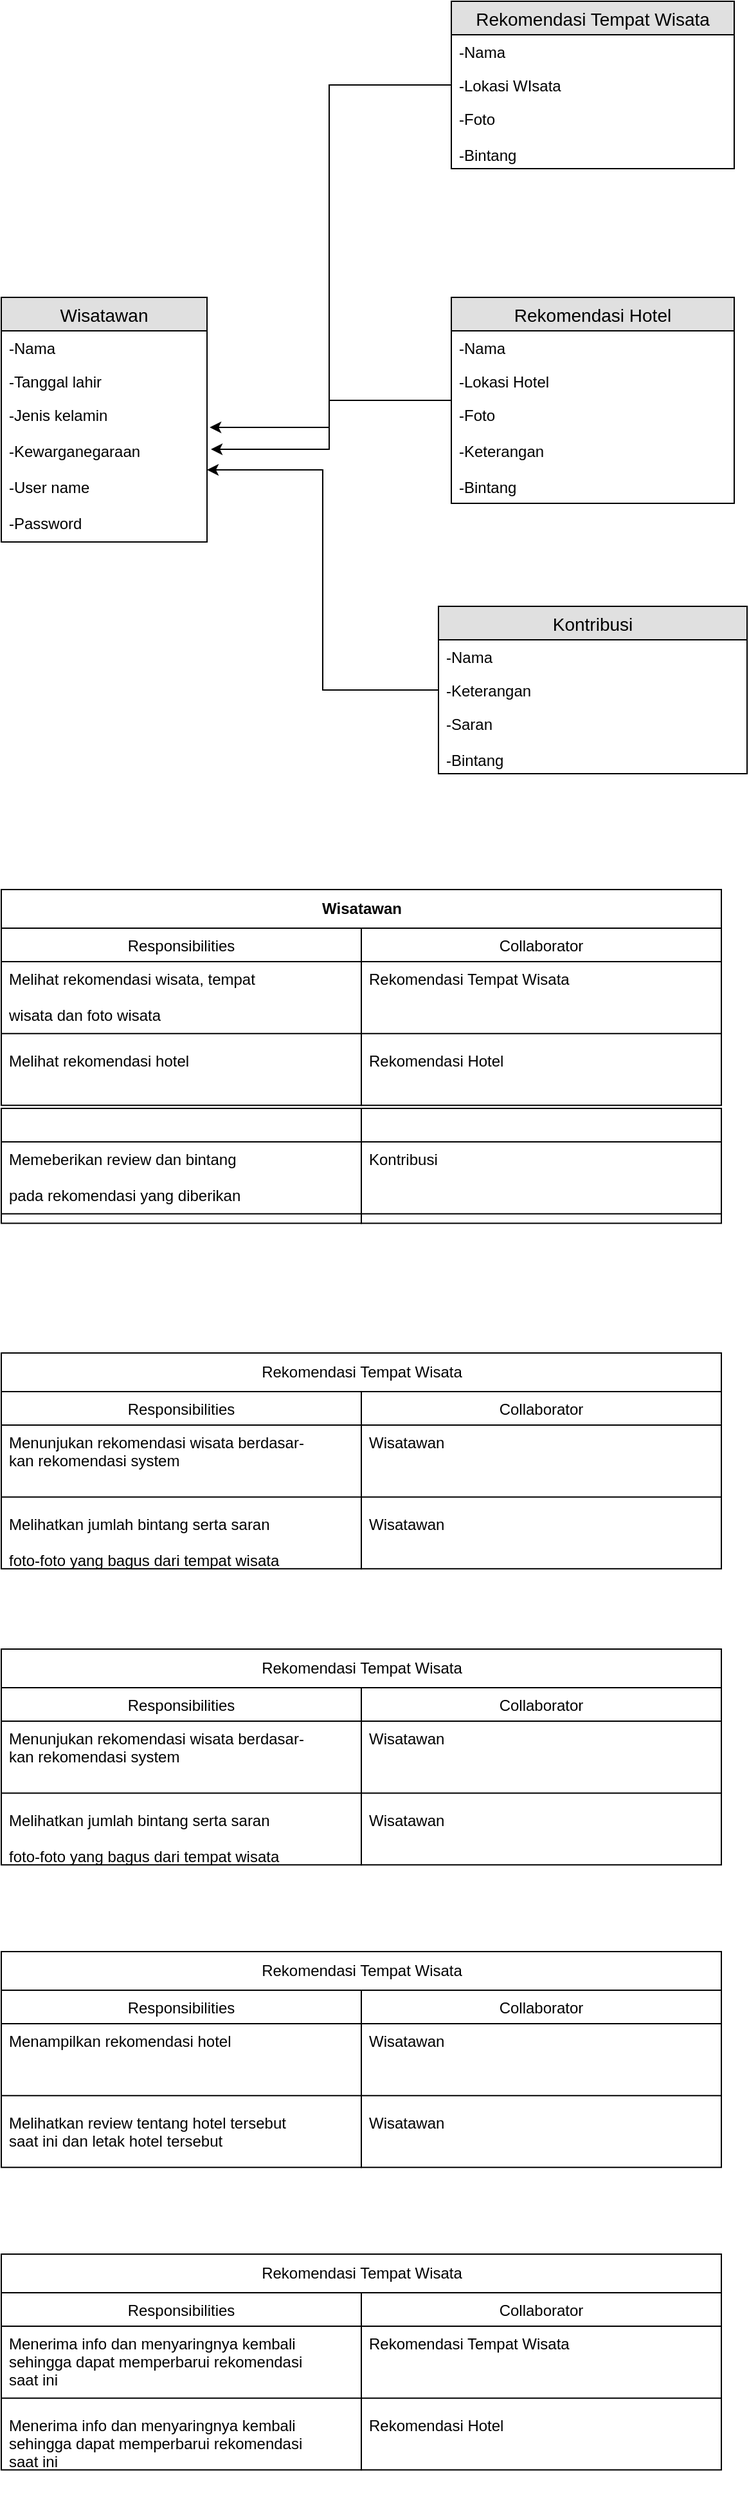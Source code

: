 <mxfile version="12.6.5" type="device"><diagram id="_ZLCtYoeB5a7_zGD_wdm" name="Page-1"><mxGraphModel dx="650" dy="774" grid="1" gridSize="10" guides="1" tooltips="1" connect="1" arrows="1" fold="1" page="1" pageScale="1" pageWidth="850" pageHeight="1100" math="0" shadow="0"><root><mxCell id="0"/><mxCell id="1" parent="0"/><mxCell id="4FkBkGCINVZiPCPZkKYe-1" value="Wisatawan" style="swimlane;fontStyle=0;childLayout=stackLayout;horizontal=1;startSize=26;fillColor=#e0e0e0;horizontalStack=0;resizeParent=1;resizeParentMax=0;resizeLast=0;collapsible=1;marginBottom=0;swimlaneFillColor=#ffffff;align=center;fontSize=14;" vertex="1" parent="1"><mxGeometry x="30" y="270" width="160" height="190" as="geometry"/></mxCell><mxCell id="4FkBkGCINVZiPCPZkKYe-2" value="-Nama&#xA;" style="text;strokeColor=none;fillColor=none;spacingLeft=4;spacingRight=4;overflow=hidden;rotatable=0;points=[[0,0.5],[1,0.5]];portConstraint=eastwest;fontSize=12;" vertex="1" parent="4FkBkGCINVZiPCPZkKYe-1"><mxGeometry y="26" width="160" height="26" as="geometry"/></mxCell><mxCell id="4FkBkGCINVZiPCPZkKYe-3" value="-Tanggal lahir" style="text;strokeColor=none;fillColor=none;spacingLeft=4;spacingRight=4;overflow=hidden;rotatable=0;points=[[0,0.5],[1,0.5]];portConstraint=eastwest;fontSize=12;" vertex="1" parent="4FkBkGCINVZiPCPZkKYe-1"><mxGeometry y="52" width="160" height="26" as="geometry"/></mxCell><mxCell id="4FkBkGCINVZiPCPZkKYe-4" value="-Jenis kelamin&#xA;&#xA;-Kewarganegaraan&#xA;&#xA;-User name&#xA;&#xA;-Password&#xA;" style="text;strokeColor=none;fillColor=none;spacingLeft=4;spacingRight=4;overflow=hidden;rotatable=0;points=[[0,0.5],[1,0.5]];portConstraint=eastwest;fontSize=12;" vertex="1" parent="4FkBkGCINVZiPCPZkKYe-1"><mxGeometry y="78" width="160" height="112" as="geometry"/></mxCell><mxCell id="4FkBkGCINVZiPCPZkKYe-5" value="Rekomendasi Tempat Wisata" style="swimlane;fontStyle=0;childLayout=stackLayout;horizontal=1;startSize=26;fillColor=#e0e0e0;horizontalStack=0;resizeParent=1;resizeParentMax=0;resizeLast=0;collapsible=1;marginBottom=0;swimlaneFillColor=#ffffff;align=center;fontSize=14;" vertex="1" parent="1"><mxGeometry x="380" y="40" width="220" height="130" as="geometry"/></mxCell><mxCell id="4FkBkGCINVZiPCPZkKYe-6" value="-Nama&#xA;" style="text;strokeColor=none;fillColor=none;spacingLeft=4;spacingRight=4;overflow=hidden;rotatable=0;points=[[0,0.5],[1,0.5]];portConstraint=eastwest;fontSize=12;" vertex="1" parent="4FkBkGCINVZiPCPZkKYe-5"><mxGeometry y="26" width="220" height="26" as="geometry"/></mxCell><mxCell id="4FkBkGCINVZiPCPZkKYe-7" value="-Lokasi WIsata" style="text;strokeColor=none;fillColor=none;spacingLeft=4;spacingRight=4;overflow=hidden;rotatable=0;points=[[0,0.5],[1,0.5]];portConstraint=eastwest;fontSize=12;" vertex="1" parent="4FkBkGCINVZiPCPZkKYe-5"><mxGeometry y="52" width="220" height="26" as="geometry"/></mxCell><mxCell id="4FkBkGCINVZiPCPZkKYe-8" value="-Foto&#xA;&#xA;-Bintang" style="text;strokeColor=none;fillColor=none;spacingLeft=4;spacingRight=4;overflow=hidden;rotatable=0;points=[[0,0.5],[1,0.5]];portConstraint=eastwest;fontSize=12;" vertex="1" parent="4FkBkGCINVZiPCPZkKYe-5"><mxGeometry y="78" width="220" height="52" as="geometry"/></mxCell><mxCell id="4FkBkGCINVZiPCPZkKYe-20" style="edgeStyle=orthogonalEdgeStyle;rounded=0;orthogonalLoop=1;jettySize=auto;html=1;entryX=1.019;entryY=0.357;entryDx=0;entryDy=0;entryPerimeter=0;" edge="1" parent="1" source="4FkBkGCINVZiPCPZkKYe-9" target="4FkBkGCINVZiPCPZkKYe-4"><mxGeometry relative="1" as="geometry"/></mxCell><mxCell id="4FkBkGCINVZiPCPZkKYe-9" value="Rekomendasi Hotel" style="swimlane;fontStyle=0;childLayout=stackLayout;horizontal=1;startSize=26;fillColor=#e0e0e0;horizontalStack=0;resizeParent=1;resizeParentMax=0;resizeLast=0;collapsible=1;marginBottom=0;swimlaneFillColor=#ffffff;align=center;fontSize=14;" vertex="1" parent="1"><mxGeometry x="380" y="270" width="220" height="160" as="geometry"/></mxCell><mxCell id="4FkBkGCINVZiPCPZkKYe-10" value="-Nama&#xA;" style="text;strokeColor=none;fillColor=none;spacingLeft=4;spacingRight=4;overflow=hidden;rotatable=0;points=[[0,0.5],[1,0.5]];portConstraint=eastwest;fontSize=12;" vertex="1" parent="4FkBkGCINVZiPCPZkKYe-9"><mxGeometry y="26" width="220" height="26" as="geometry"/></mxCell><mxCell id="4FkBkGCINVZiPCPZkKYe-11" value="-Lokasi Hotel" style="text;strokeColor=none;fillColor=none;spacingLeft=4;spacingRight=4;overflow=hidden;rotatable=0;points=[[0,0.5],[1,0.5]];portConstraint=eastwest;fontSize=12;" vertex="1" parent="4FkBkGCINVZiPCPZkKYe-9"><mxGeometry y="52" width="220" height="26" as="geometry"/></mxCell><mxCell id="4FkBkGCINVZiPCPZkKYe-12" value="-Foto&#xA;&#xA;-Keterangan&#xA;&#xA;-Bintang" style="text;strokeColor=none;fillColor=none;spacingLeft=4;spacingRight=4;overflow=hidden;rotatable=0;points=[[0,0.5],[1,0.5]];portConstraint=eastwest;fontSize=12;" vertex="1" parent="4FkBkGCINVZiPCPZkKYe-9"><mxGeometry y="78" width="220" height="82" as="geometry"/></mxCell><mxCell id="4FkBkGCINVZiPCPZkKYe-13" value="Kontribusi" style="swimlane;fontStyle=0;childLayout=stackLayout;horizontal=1;startSize=26;fillColor=#e0e0e0;horizontalStack=0;resizeParent=1;resizeParentMax=0;resizeLast=0;collapsible=1;marginBottom=0;swimlaneFillColor=#ffffff;align=center;fontSize=14;" vertex="1" parent="1"><mxGeometry x="370" y="510" width="240" height="130" as="geometry"/></mxCell><mxCell id="4FkBkGCINVZiPCPZkKYe-14" value="-Nama&#xA;" style="text;strokeColor=none;fillColor=none;spacingLeft=4;spacingRight=4;overflow=hidden;rotatable=0;points=[[0,0.5],[1,0.5]];portConstraint=eastwest;fontSize=12;" vertex="1" parent="4FkBkGCINVZiPCPZkKYe-13"><mxGeometry y="26" width="240" height="26" as="geometry"/></mxCell><mxCell id="4FkBkGCINVZiPCPZkKYe-15" value="-Keterangan" style="text;strokeColor=none;fillColor=none;spacingLeft=4;spacingRight=4;overflow=hidden;rotatable=0;points=[[0,0.5],[1,0.5]];portConstraint=eastwest;fontSize=12;" vertex="1" parent="4FkBkGCINVZiPCPZkKYe-13"><mxGeometry y="52" width="240" height="26" as="geometry"/></mxCell><mxCell id="4FkBkGCINVZiPCPZkKYe-16" value="-Saran&#xA;&#xA;-Bintang&#xA;" style="text;strokeColor=none;fillColor=none;spacingLeft=4;spacingRight=4;overflow=hidden;rotatable=0;points=[[0,0.5],[1,0.5]];portConstraint=eastwest;fontSize=12;" vertex="1" parent="4FkBkGCINVZiPCPZkKYe-13"><mxGeometry y="78" width="240" height="52" as="geometry"/></mxCell><mxCell id="4FkBkGCINVZiPCPZkKYe-19" style="edgeStyle=orthogonalEdgeStyle;rounded=0;orthogonalLoop=1;jettySize=auto;html=1;exitX=0;exitY=0.5;exitDx=0;exitDy=0;entryX=1.013;entryY=0.205;entryDx=0;entryDy=0;entryPerimeter=0;" edge="1" parent="1" source="4FkBkGCINVZiPCPZkKYe-7" target="4FkBkGCINVZiPCPZkKYe-4"><mxGeometry relative="1" as="geometry"><mxPoint x="260" y="320" as="targetPoint"/></mxGeometry></mxCell><mxCell id="4FkBkGCINVZiPCPZkKYe-21" style="edgeStyle=orthogonalEdgeStyle;rounded=0;orthogonalLoop=1;jettySize=auto;html=1;" edge="1" parent="1" source="4FkBkGCINVZiPCPZkKYe-15" target="4FkBkGCINVZiPCPZkKYe-4"><mxGeometry relative="1" as="geometry"><mxPoint x="280" y="410" as="targetPoint"/></mxGeometry></mxCell><mxCell id="4FkBkGCINVZiPCPZkKYe-76" value="" style="group" vertex="1" connectable="0" parent="1"><mxGeometry x="30" y="730" width="560" height="330" as="geometry"/></mxCell><mxCell id="4FkBkGCINVZiPCPZkKYe-75" value="" style="group" vertex="1" connectable="0" parent="4FkBkGCINVZiPCPZkKYe-76"><mxGeometry width="560" height="330" as="geometry"/></mxCell><mxCell id="4FkBkGCINVZiPCPZkKYe-74" value="" style="group" vertex="1" connectable="0" parent="4FkBkGCINVZiPCPZkKYe-75"><mxGeometry width="560" height="330" as="geometry"/></mxCell><mxCell id="4FkBkGCINVZiPCPZkKYe-63" value="" style="group" vertex="1" connectable="0" parent="4FkBkGCINVZiPCPZkKYe-74"><mxGeometry y="30" width="560" height="160" as="geometry"/></mxCell><mxCell id="4FkBkGCINVZiPCPZkKYe-51" value="Responsibilities" style="swimlane;fontStyle=0;align=center;verticalAlign=top;childLayout=stackLayout;horizontal=1;startSize=26;horizontalStack=0;resizeParent=1;resizeParentMax=0;resizeLast=0;collapsible=1;marginBottom=0;" vertex="1" parent="4FkBkGCINVZiPCPZkKYe-63"><mxGeometry width="280" height="137.628" as="geometry"/></mxCell><mxCell id="4FkBkGCINVZiPCPZkKYe-52" value="Melihat rekomendasi wisata, tempat &#xA;&#xA;wisata dan foto wisata&#xA;" style="text;strokeColor=none;fillColor=none;align=left;verticalAlign=top;spacingLeft=4;spacingRight=4;overflow=hidden;rotatable=0;points=[[0,0.5],[1,0.5]];portConstraint=eastwest;" vertex="1" parent="4FkBkGCINVZiPCPZkKYe-51"><mxGeometry y="26" width="280" height="48.372" as="geometry"/></mxCell><mxCell id="4FkBkGCINVZiPCPZkKYe-53" value="" style="line;strokeWidth=1;fillColor=none;align=left;verticalAlign=middle;spacingTop=-1;spacingLeft=3;spacingRight=3;rotatable=0;labelPosition=right;points=[];portConstraint=eastwest;" vertex="1" parent="4FkBkGCINVZiPCPZkKYe-51"><mxGeometry y="74.372" width="280" height="14.884" as="geometry"/></mxCell><mxCell id="4FkBkGCINVZiPCPZkKYe-54" value="Melihat rekomendasi hotel" style="text;strokeColor=none;fillColor=none;align=left;verticalAlign=top;spacingLeft=4;spacingRight=4;overflow=hidden;rotatable=0;points=[[0,0.5],[1,0.5]];portConstraint=eastwest;" vertex="1" parent="4FkBkGCINVZiPCPZkKYe-51"><mxGeometry y="89.256" width="280" height="48.372" as="geometry"/></mxCell><mxCell id="4FkBkGCINVZiPCPZkKYe-59" value="Collaborator" style="swimlane;fontStyle=0;align=center;verticalAlign=top;childLayout=stackLayout;horizontal=1;startSize=26;horizontalStack=0;resizeParent=1;resizeParentMax=0;resizeLast=0;collapsible=1;marginBottom=0;" vertex="1" parent="4FkBkGCINVZiPCPZkKYe-63"><mxGeometry x="280" width="280" height="137.628" as="geometry"/></mxCell><mxCell id="4FkBkGCINVZiPCPZkKYe-60" value="Rekomendasi Tempat Wisata" style="text;strokeColor=none;fillColor=none;align=left;verticalAlign=top;spacingLeft=4;spacingRight=4;overflow=hidden;rotatable=0;points=[[0,0.5],[1,0.5]];portConstraint=eastwest;" vertex="1" parent="4FkBkGCINVZiPCPZkKYe-59"><mxGeometry y="26" width="280" height="48.372" as="geometry"/></mxCell><mxCell id="4FkBkGCINVZiPCPZkKYe-61" value="" style="line;strokeWidth=1;fillColor=none;align=left;verticalAlign=middle;spacingTop=-1;spacingLeft=3;spacingRight=3;rotatable=0;labelPosition=right;points=[];portConstraint=eastwest;" vertex="1" parent="4FkBkGCINVZiPCPZkKYe-59"><mxGeometry y="74.372" width="280" height="14.884" as="geometry"/></mxCell><mxCell id="4FkBkGCINVZiPCPZkKYe-62" value="Rekomendasi Hotel" style="text;strokeColor=none;fillColor=none;align=left;verticalAlign=top;spacingLeft=4;spacingRight=4;overflow=hidden;rotatable=0;points=[[0,0.5],[1,0.5]];portConstraint=eastwest;" vertex="1" parent="4FkBkGCINVZiPCPZkKYe-59"><mxGeometry y="89.256" width="280" height="48.372" as="geometry"/></mxCell><mxCell id="4FkBkGCINVZiPCPZkKYe-64" value="" style="group" vertex="1" connectable="0" parent="4FkBkGCINVZiPCPZkKYe-74"><mxGeometry y="170" width="560" height="160" as="geometry"/></mxCell><mxCell id="4FkBkGCINVZiPCPZkKYe-65" value="" style="swimlane;fontStyle=1;align=center;verticalAlign=top;childLayout=stackLayout;horizontal=1;startSize=26;horizontalStack=0;resizeParent=1;resizeParentMax=0;resizeLast=0;collapsible=1;marginBottom=0;" vertex="1" parent="4FkBkGCINVZiPCPZkKYe-64"><mxGeometry width="280" height="89.256" as="geometry"/></mxCell><mxCell id="4FkBkGCINVZiPCPZkKYe-66" value="Memeberikan review dan bintang &#xA;&#xA;pada rekomendasi yang diberikan&#xA;" style="text;strokeColor=none;fillColor=none;align=left;verticalAlign=top;spacingLeft=4;spacingRight=4;overflow=hidden;rotatable=0;points=[[0,0.5],[1,0.5]];portConstraint=eastwest;" vertex="1" parent="4FkBkGCINVZiPCPZkKYe-65"><mxGeometry y="26" width="280" height="48.372" as="geometry"/></mxCell><mxCell id="4FkBkGCINVZiPCPZkKYe-67" value="" style="line;strokeWidth=1;fillColor=none;align=left;verticalAlign=middle;spacingTop=-1;spacingLeft=3;spacingRight=3;rotatable=0;labelPosition=right;points=[];portConstraint=eastwest;" vertex="1" parent="4FkBkGCINVZiPCPZkKYe-65"><mxGeometry y="74.372" width="280" height="14.884" as="geometry"/></mxCell><mxCell id="4FkBkGCINVZiPCPZkKYe-69" value="" style="swimlane;fontStyle=1;align=center;verticalAlign=top;childLayout=stackLayout;horizontal=1;startSize=26;horizontalStack=0;resizeParent=1;resizeParentMax=0;resizeLast=0;collapsible=1;marginBottom=0;" vertex="1" parent="4FkBkGCINVZiPCPZkKYe-64"><mxGeometry x="280" width="280" height="89.256" as="geometry"/></mxCell><mxCell id="4FkBkGCINVZiPCPZkKYe-70" value="Kontribusi" style="text;strokeColor=none;fillColor=none;align=left;verticalAlign=top;spacingLeft=4;spacingRight=4;overflow=hidden;rotatable=0;points=[[0,0.5],[1,0.5]];portConstraint=eastwest;" vertex="1" parent="4FkBkGCINVZiPCPZkKYe-69"><mxGeometry y="26" width="280" height="48.372" as="geometry"/></mxCell><mxCell id="4FkBkGCINVZiPCPZkKYe-71" value="" style="line;strokeWidth=1;fillColor=none;align=left;verticalAlign=middle;spacingTop=-1;spacingLeft=3;spacingRight=3;rotatable=0;labelPosition=right;points=[];portConstraint=eastwest;" vertex="1" parent="4FkBkGCINVZiPCPZkKYe-69"><mxGeometry y="74.372" width="280" height="14.884" as="geometry"/></mxCell><mxCell id="4FkBkGCINVZiPCPZkKYe-73" value="&lt;b&gt;Wisatawan&lt;/b&gt;" style="html=1;" vertex="1" parent="4FkBkGCINVZiPCPZkKYe-74"><mxGeometry width="560" height="30" as="geometry"/></mxCell><mxCell id="4FkBkGCINVZiPCPZkKYe-93" value="" style="group" vertex="1" connectable="0" parent="1"><mxGeometry x="30" y="1090" width="560" height="190" as="geometry"/></mxCell><mxCell id="4FkBkGCINVZiPCPZkKYe-77" value="W" style="group" vertex="1" connectable="0" parent="4FkBkGCINVZiPCPZkKYe-93"><mxGeometry y="30" width="560" height="160" as="geometry"/></mxCell><mxCell id="4FkBkGCINVZiPCPZkKYe-78" value="Responsibilities" style="swimlane;fontStyle=0;align=center;verticalAlign=top;childLayout=stackLayout;horizontal=1;startSize=26;horizontalStack=0;resizeParent=1;resizeParentMax=0;resizeLast=0;collapsible=1;marginBottom=0;" vertex="1" parent="4FkBkGCINVZiPCPZkKYe-77"><mxGeometry width="280" height="137.628" as="geometry"/></mxCell><mxCell id="4FkBkGCINVZiPCPZkKYe-79" value="Menunjukan rekomendasi wisata berdasar-&#xA;kan rekomendasi system&#xA;" style="text;strokeColor=none;fillColor=none;align=left;verticalAlign=top;spacingLeft=4;spacingRight=4;overflow=hidden;rotatable=0;points=[[0,0.5],[1,0.5]];portConstraint=eastwest;" vertex="1" parent="4FkBkGCINVZiPCPZkKYe-78"><mxGeometry y="26" width="280" height="48.372" as="geometry"/></mxCell><mxCell id="4FkBkGCINVZiPCPZkKYe-80" value="" style="line;strokeWidth=1;fillColor=none;align=left;verticalAlign=middle;spacingTop=-1;spacingLeft=3;spacingRight=3;rotatable=0;labelPosition=right;points=[];portConstraint=eastwest;" vertex="1" parent="4FkBkGCINVZiPCPZkKYe-78"><mxGeometry y="74.372" width="280" height="14.884" as="geometry"/></mxCell><mxCell id="4FkBkGCINVZiPCPZkKYe-81" value="Melihatkan jumlah bintang serta saran &#xA;&#xA;foto-foto yang bagus dari tempat wisata&#xA;" style="text;strokeColor=none;fillColor=none;align=left;verticalAlign=top;spacingLeft=4;spacingRight=4;overflow=hidden;rotatable=0;points=[[0,0.5],[1,0.5]];portConstraint=eastwest;" vertex="1" parent="4FkBkGCINVZiPCPZkKYe-78"><mxGeometry y="89.256" width="280" height="48.372" as="geometry"/></mxCell><mxCell id="4FkBkGCINVZiPCPZkKYe-82" value="Collaborator" style="swimlane;fontStyle=0;align=center;verticalAlign=top;childLayout=stackLayout;horizontal=1;startSize=26;horizontalStack=0;resizeParent=1;resizeParentMax=0;resizeLast=0;collapsible=1;marginBottom=0;" vertex="1" parent="4FkBkGCINVZiPCPZkKYe-77"><mxGeometry x="280" width="280" height="137.628" as="geometry"/></mxCell><mxCell id="4FkBkGCINVZiPCPZkKYe-83" value="Wisatawan" style="text;strokeColor=none;fillColor=none;align=left;verticalAlign=top;spacingLeft=4;spacingRight=4;overflow=hidden;rotatable=0;points=[[0,0.5],[1,0.5]];portConstraint=eastwest;" vertex="1" parent="4FkBkGCINVZiPCPZkKYe-82"><mxGeometry y="26" width="280" height="48.372" as="geometry"/></mxCell><mxCell id="4FkBkGCINVZiPCPZkKYe-84" value="" style="line;strokeWidth=1;fillColor=none;align=left;verticalAlign=middle;spacingTop=-1;spacingLeft=3;spacingRight=3;rotatable=0;labelPosition=right;points=[];portConstraint=eastwest;" vertex="1" parent="4FkBkGCINVZiPCPZkKYe-82"><mxGeometry y="74.372" width="280" height="14.884" as="geometry"/></mxCell><mxCell id="4FkBkGCINVZiPCPZkKYe-85" value="Wisatawan" style="text;strokeColor=none;fillColor=none;align=left;verticalAlign=top;spacingLeft=4;spacingRight=4;overflow=hidden;rotatable=0;points=[[0,0.5],[1,0.5]];portConstraint=eastwest;" vertex="1" parent="4FkBkGCINVZiPCPZkKYe-82"><mxGeometry y="89.256" width="280" height="48.372" as="geometry"/></mxCell><mxCell id="4FkBkGCINVZiPCPZkKYe-92" value="Rekomendasi Tempat Wisata" style="html=1;" vertex="1" parent="4FkBkGCINVZiPCPZkKYe-93"><mxGeometry width="560" height="30" as="geometry"/></mxCell><mxCell id="4FkBkGCINVZiPCPZkKYe-94" value="" style="group" vertex="1" connectable="0" parent="1"><mxGeometry x="30" y="1320" width="560" height="190" as="geometry"/></mxCell><mxCell id="4FkBkGCINVZiPCPZkKYe-95" value="W" style="group" vertex="1" connectable="0" parent="4FkBkGCINVZiPCPZkKYe-94"><mxGeometry y="30" width="560" height="160" as="geometry"/></mxCell><mxCell id="4FkBkGCINVZiPCPZkKYe-96" value="Responsibilities" style="swimlane;fontStyle=0;align=center;verticalAlign=top;childLayout=stackLayout;horizontal=1;startSize=26;horizontalStack=0;resizeParent=1;resizeParentMax=0;resizeLast=0;collapsible=1;marginBottom=0;" vertex="1" parent="4FkBkGCINVZiPCPZkKYe-95"><mxGeometry width="280" height="137.628" as="geometry"/></mxCell><mxCell id="4FkBkGCINVZiPCPZkKYe-97" value="Menunjukan rekomendasi wisata berdasar-&#xA;kan rekomendasi system&#xA;" style="text;strokeColor=none;fillColor=none;align=left;verticalAlign=top;spacingLeft=4;spacingRight=4;overflow=hidden;rotatable=0;points=[[0,0.5],[1,0.5]];portConstraint=eastwest;" vertex="1" parent="4FkBkGCINVZiPCPZkKYe-96"><mxGeometry y="26" width="280" height="48.372" as="geometry"/></mxCell><mxCell id="4FkBkGCINVZiPCPZkKYe-98" value="" style="line;strokeWidth=1;fillColor=none;align=left;verticalAlign=middle;spacingTop=-1;spacingLeft=3;spacingRight=3;rotatable=0;labelPosition=right;points=[];portConstraint=eastwest;" vertex="1" parent="4FkBkGCINVZiPCPZkKYe-96"><mxGeometry y="74.372" width="280" height="14.884" as="geometry"/></mxCell><mxCell id="4FkBkGCINVZiPCPZkKYe-99" value="Melihatkan jumlah bintang serta saran &#xA;&#xA;foto-foto yang bagus dari tempat wisata&#xA;" style="text;strokeColor=none;fillColor=none;align=left;verticalAlign=top;spacingLeft=4;spacingRight=4;overflow=hidden;rotatable=0;points=[[0,0.5],[1,0.5]];portConstraint=eastwest;" vertex="1" parent="4FkBkGCINVZiPCPZkKYe-96"><mxGeometry y="89.256" width="280" height="48.372" as="geometry"/></mxCell><mxCell id="4FkBkGCINVZiPCPZkKYe-100" value="Collaborator" style="swimlane;fontStyle=0;align=center;verticalAlign=top;childLayout=stackLayout;horizontal=1;startSize=26;horizontalStack=0;resizeParent=1;resizeParentMax=0;resizeLast=0;collapsible=1;marginBottom=0;" vertex="1" parent="4FkBkGCINVZiPCPZkKYe-95"><mxGeometry x="280" width="280" height="137.628" as="geometry"/></mxCell><mxCell id="4FkBkGCINVZiPCPZkKYe-101" value="Wisatawan" style="text;strokeColor=none;fillColor=none;align=left;verticalAlign=top;spacingLeft=4;spacingRight=4;overflow=hidden;rotatable=0;points=[[0,0.5],[1,0.5]];portConstraint=eastwest;" vertex="1" parent="4FkBkGCINVZiPCPZkKYe-100"><mxGeometry y="26" width="280" height="48.372" as="geometry"/></mxCell><mxCell id="4FkBkGCINVZiPCPZkKYe-102" value="" style="line;strokeWidth=1;fillColor=none;align=left;verticalAlign=middle;spacingTop=-1;spacingLeft=3;spacingRight=3;rotatable=0;labelPosition=right;points=[];portConstraint=eastwest;" vertex="1" parent="4FkBkGCINVZiPCPZkKYe-100"><mxGeometry y="74.372" width="280" height="14.884" as="geometry"/></mxCell><mxCell id="4FkBkGCINVZiPCPZkKYe-103" value="Wisatawan" style="text;strokeColor=none;fillColor=none;align=left;verticalAlign=top;spacingLeft=4;spacingRight=4;overflow=hidden;rotatable=0;points=[[0,0.5],[1,0.5]];portConstraint=eastwest;" vertex="1" parent="4FkBkGCINVZiPCPZkKYe-100"><mxGeometry y="89.256" width="280" height="48.372" as="geometry"/></mxCell><mxCell id="4FkBkGCINVZiPCPZkKYe-104" value="Rekomendasi Tempat Wisata" style="html=1;" vertex="1" parent="4FkBkGCINVZiPCPZkKYe-94"><mxGeometry width="560" height="30" as="geometry"/></mxCell><mxCell id="4FkBkGCINVZiPCPZkKYe-105" value="" style="group" vertex="1" connectable="0" parent="1"><mxGeometry x="30" y="1555" width="560" height="190" as="geometry"/></mxCell><mxCell id="4FkBkGCINVZiPCPZkKYe-106" value="W" style="group" vertex="1" connectable="0" parent="4FkBkGCINVZiPCPZkKYe-105"><mxGeometry y="30" width="560" height="160" as="geometry"/></mxCell><mxCell id="4FkBkGCINVZiPCPZkKYe-107" value="Responsibilities" style="swimlane;fontStyle=0;align=center;verticalAlign=top;childLayout=stackLayout;horizontal=1;startSize=26;horizontalStack=0;resizeParent=1;resizeParentMax=0;resizeLast=0;collapsible=1;marginBottom=0;" vertex="1" parent="4FkBkGCINVZiPCPZkKYe-106"><mxGeometry width="280" height="137.628" as="geometry"/></mxCell><mxCell id="4FkBkGCINVZiPCPZkKYe-108" value="Menampilkan rekomendasi hotel" style="text;strokeColor=none;fillColor=none;align=left;verticalAlign=top;spacingLeft=4;spacingRight=4;overflow=hidden;rotatable=0;points=[[0,0.5],[1,0.5]];portConstraint=eastwest;" vertex="1" parent="4FkBkGCINVZiPCPZkKYe-107"><mxGeometry y="26" width="280" height="48.372" as="geometry"/></mxCell><mxCell id="4FkBkGCINVZiPCPZkKYe-109" value="" style="line;strokeWidth=1;fillColor=none;align=left;verticalAlign=middle;spacingTop=-1;spacingLeft=3;spacingRight=3;rotatable=0;labelPosition=right;points=[];portConstraint=eastwest;" vertex="1" parent="4FkBkGCINVZiPCPZkKYe-107"><mxGeometry y="74.372" width="280" height="14.884" as="geometry"/></mxCell><mxCell id="4FkBkGCINVZiPCPZkKYe-110" value="Melihatkan review tentang hotel tersebut&#xA;saat ini dan letak hotel tersebut&#xA;" style="text;strokeColor=none;fillColor=none;align=left;verticalAlign=top;spacingLeft=4;spacingRight=4;overflow=hidden;rotatable=0;points=[[0,0.5],[1,0.5]];portConstraint=eastwest;" vertex="1" parent="4FkBkGCINVZiPCPZkKYe-107"><mxGeometry y="89.256" width="280" height="48.372" as="geometry"/></mxCell><mxCell id="4FkBkGCINVZiPCPZkKYe-111" value="Collaborator" style="swimlane;fontStyle=0;align=center;verticalAlign=top;childLayout=stackLayout;horizontal=1;startSize=26;horizontalStack=0;resizeParent=1;resizeParentMax=0;resizeLast=0;collapsible=1;marginBottom=0;" vertex="1" parent="4FkBkGCINVZiPCPZkKYe-106"><mxGeometry x="280" width="280" height="137.628" as="geometry"/></mxCell><mxCell id="4FkBkGCINVZiPCPZkKYe-112" value="Wisatawan" style="text;strokeColor=none;fillColor=none;align=left;verticalAlign=top;spacingLeft=4;spacingRight=4;overflow=hidden;rotatable=0;points=[[0,0.5],[1,0.5]];portConstraint=eastwest;" vertex="1" parent="4FkBkGCINVZiPCPZkKYe-111"><mxGeometry y="26" width="280" height="48.372" as="geometry"/></mxCell><mxCell id="4FkBkGCINVZiPCPZkKYe-113" value="" style="line;strokeWidth=1;fillColor=none;align=left;verticalAlign=middle;spacingTop=-1;spacingLeft=3;spacingRight=3;rotatable=0;labelPosition=right;points=[];portConstraint=eastwest;" vertex="1" parent="4FkBkGCINVZiPCPZkKYe-111"><mxGeometry y="74.372" width="280" height="14.884" as="geometry"/></mxCell><mxCell id="4FkBkGCINVZiPCPZkKYe-114" value="Wisatawan" style="text;strokeColor=none;fillColor=none;align=left;verticalAlign=top;spacingLeft=4;spacingRight=4;overflow=hidden;rotatable=0;points=[[0,0.5],[1,0.5]];portConstraint=eastwest;" vertex="1" parent="4FkBkGCINVZiPCPZkKYe-111"><mxGeometry y="89.256" width="280" height="48.372" as="geometry"/></mxCell><mxCell id="4FkBkGCINVZiPCPZkKYe-115" value="Rekomendasi Tempat Wisata" style="html=1;" vertex="1" parent="4FkBkGCINVZiPCPZkKYe-105"><mxGeometry width="560" height="30" as="geometry"/></mxCell><mxCell id="4FkBkGCINVZiPCPZkKYe-116" value="" style="group" vertex="1" connectable="0" parent="1"><mxGeometry x="30" y="1790" width="560" height="190" as="geometry"/></mxCell><mxCell id="4FkBkGCINVZiPCPZkKYe-117" value="W" style="group" vertex="1" connectable="0" parent="4FkBkGCINVZiPCPZkKYe-116"><mxGeometry y="30" width="560" height="160" as="geometry"/></mxCell><mxCell id="4FkBkGCINVZiPCPZkKYe-118" value="Responsibilities" style="swimlane;fontStyle=0;align=center;verticalAlign=top;childLayout=stackLayout;horizontal=1;startSize=26;horizontalStack=0;resizeParent=1;resizeParentMax=0;resizeLast=0;collapsible=1;marginBottom=0;" vertex="1" parent="4FkBkGCINVZiPCPZkKYe-117"><mxGeometry width="280" height="137.628" as="geometry"/></mxCell><mxCell id="4FkBkGCINVZiPCPZkKYe-119" value="Menerima info dan menyaringnya kembali&#xA;sehingga dapat memperbarui rekomendasi&#xA;saat ini&#xA;" style="text;strokeColor=none;fillColor=none;align=left;verticalAlign=top;spacingLeft=4;spacingRight=4;overflow=hidden;rotatable=0;points=[[0,0.5],[1,0.5]];portConstraint=eastwest;" vertex="1" parent="4FkBkGCINVZiPCPZkKYe-118"><mxGeometry y="26" width="280" height="48.372" as="geometry"/></mxCell><mxCell id="4FkBkGCINVZiPCPZkKYe-120" value="" style="line;strokeWidth=1;fillColor=none;align=left;verticalAlign=middle;spacingTop=-1;spacingLeft=3;spacingRight=3;rotatable=0;labelPosition=right;points=[];portConstraint=eastwest;" vertex="1" parent="4FkBkGCINVZiPCPZkKYe-118"><mxGeometry y="74.372" width="280" height="14.884" as="geometry"/></mxCell><mxCell id="4FkBkGCINVZiPCPZkKYe-121" value="Menerima info dan menyaringnya kembali&#xA;sehingga dapat memperbarui rekomendasi&#xA;saat ini&#xA;" style="text;strokeColor=none;fillColor=none;align=left;verticalAlign=top;spacingLeft=4;spacingRight=4;overflow=hidden;rotatable=0;points=[[0,0.5],[1,0.5]];portConstraint=eastwest;" vertex="1" parent="4FkBkGCINVZiPCPZkKYe-118"><mxGeometry y="89.256" width="280" height="48.372" as="geometry"/></mxCell><mxCell id="4FkBkGCINVZiPCPZkKYe-122" value="Collaborator" style="swimlane;fontStyle=0;align=center;verticalAlign=top;childLayout=stackLayout;horizontal=1;startSize=26;horizontalStack=0;resizeParent=1;resizeParentMax=0;resizeLast=0;collapsible=1;marginBottom=0;" vertex="1" parent="4FkBkGCINVZiPCPZkKYe-117"><mxGeometry x="280" width="280" height="137.628" as="geometry"/></mxCell><mxCell id="4FkBkGCINVZiPCPZkKYe-123" value="Rekomendasi Tempat Wisata" style="text;strokeColor=none;fillColor=none;align=left;verticalAlign=top;spacingLeft=4;spacingRight=4;overflow=hidden;rotatable=0;points=[[0,0.5],[1,0.5]];portConstraint=eastwest;" vertex="1" parent="4FkBkGCINVZiPCPZkKYe-122"><mxGeometry y="26" width="280" height="48.372" as="geometry"/></mxCell><mxCell id="4FkBkGCINVZiPCPZkKYe-124" value="" style="line;strokeWidth=1;fillColor=none;align=left;verticalAlign=middle;spacingTop=-1;spacingLeft=3;spacingRight=3;rotatable=0;labelPosition=right;points=[];portConstraint=eastwest;" vertex="1" parent="4FkBkGCINVZiPCPZkKYe-122"><mxGeometry y="74.372" width="280" height="14.884" as="geometry"/></mxCell><mxCell id="4FkBkGCINVZiPCPZkKYe-125" value="Rekomendasi Hotel" style="text;strokeColor=none;fillColor=none;align=left;verticalAlign=top;spacingLeft=4;spacingRight=4;overflow=hidden;rotatable=0;points=[[0,0.5],[1,0.5]];portConstraint=eastwest;" vertex="1" parent="4FkBkGCINVZiPCPZkKYe-122"><mxGeometry y="89.256" width="280" height="48.372" as="geometry"/></mxCell><mxCell id="4FkBkGCINVZiPCPZkKYe-126" value="Rekomendasi Tempat Wisata" style="html=1;" vertex="1" parent="4FkBkGCINVZiPCPZkKYe-116"><mxGeometry width="560" height="30" as="geometry"/></mxCell></root></mxGraphModel></diagram></mxfile>